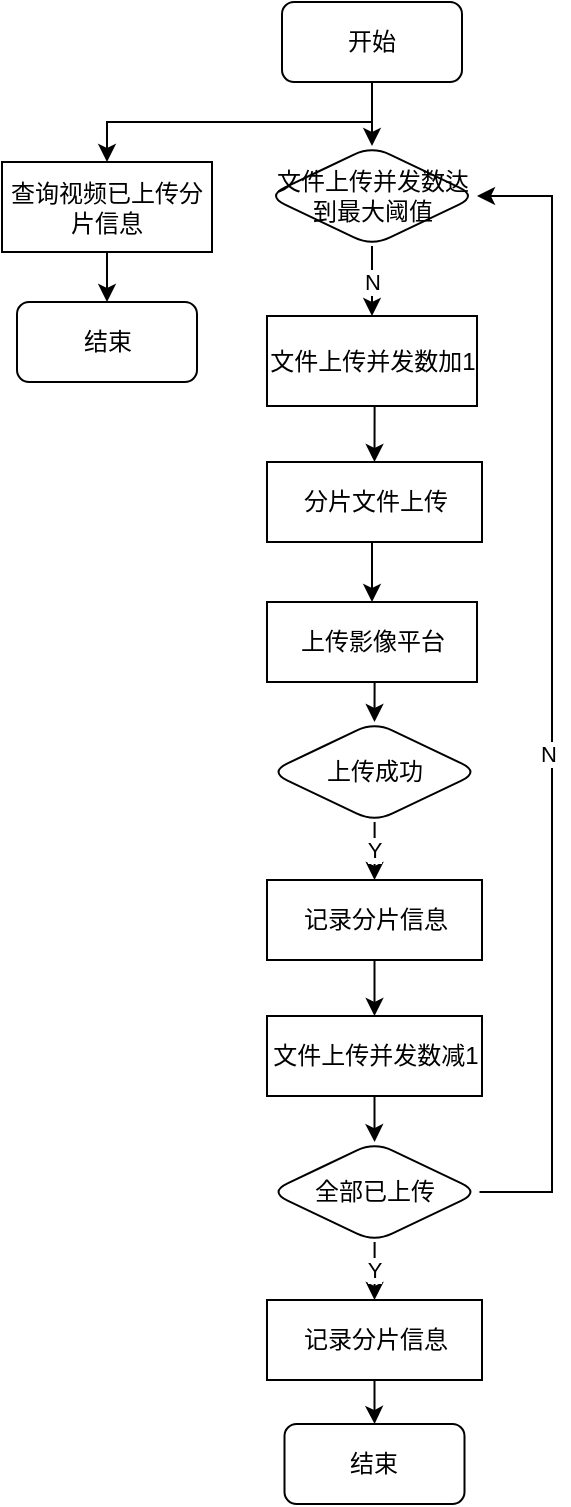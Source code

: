 <mxfile version="20.0.1" type="github">
  <diagram id="VuLt2vJsOYCiin1lV97F" name="Page-1">
    <mxGraphModel dx="1038" dy="545" grid="0" gridSize="10" guides="1" tooltips="1" connect="1" arrows="1" fold="1" page="1" pageScale="1" pageWidth="583" pageHeight="827" math="0" shadow="0">
      <root>
        <mxCell id="0" />
        <mxCell id="1" parent="0" />
        <mxCell id="1YPeotsfrwb8P1-ovOkX-18" value="" style="edgeStyle=orthogonalEdgeStyle;rounded=0;orthogonalLoop=1;jettySize=auto;html=1;" parent="1" source="1YPeotsfrwb8P1-ovOkX-6" target="1YPeotsfrwb8P1-ovOkX-17" edge="1">
          <mxGeometry relative="1" as="geometry" />
        </mxCell>
        <mxCell id="1YPeotsfrwb8P1-ovOkX-31" style="edgeStyle=orthogonalEdgeStyle;rounded=0;orthogonalLoop=1;jettySize=auto;html=1;exitX=0.5;exitY=1;exitDx=0;exitDy=0;" parent="1" source="1YPeotsfrwb8P1-ovOkX-6" target="1YPeotsfrwb8P1-ovOkX-13" edge="1">
          <mxGeometry relative="1" as="geometry" />
        </mxCell>
        <mxCell id="1YPeotsfrwb8P1-ovOkX-6" value="开始" style="rounded=1;whiteSpace=wrap;html=1;" parent="1" vertex="1">
          <mxGeometry x="242" y="31" width="90" height="40" as="geometry" />
        </mxCell>
        <mxCell id="1YPeotsfrwb8P1-ovOkX-20" style="edgeStyle=orthogonalEdgeStyle;rounded=0;orthogonalLoop=1;jettySize=auto;html=1;exitX=0.5;exitY=1;exitDx=0;exitDy=0;entryX=0.5;entryY=0;entryDx=0;entryDy=0;" parent="1" source="1YPeotsfrwb8P1-ovOkX-10" target="1YPeotsfrwb8P1-ovOkX-12" edge="1">
          <mxGeometry relative="1" as="geometry" />
        </mxCell>
        <mxCell id="1YPeotsfrwb8P1-ovOkX-10" value="文件上传并发数加1" style="rounded=0;whiteSpace=wrap;html=1;" parent="1" vertex="1">
          <mxGeometry x="234.5" y="188" width="105" height="45" as="geometry" />
        </mxCell>
        <mxCell id="1YPeotsfrwb8P1-ovOkX-25" style="edgeStyle=orthogonalEdgeStyle;rounded=0;orthogonalLoop=1;jettySize=auto;html=1;exitX=0.5;exitY=1;exitDx=0;exitDy=0;entryX=0.5;entryY=0;entryDx=0;entryDy=0;" parent="1" source="1YPeotsfrwb8P1-ovOkX-12" target="1YPeotsfrwb8P1-ovOkX-21" edge="1">
          <mxGeometry relative="1" as="geometry" />
        </mxCell>
        <mxCell id="1YPeotsfrwb8P1-ovOkX-12" value="分片文件上传" style="rounded=0;whiteSpace=wrap;html=1;" parent="1" vertex="1">
          <mxGeometry x="234.5" y="261" width="107.5" height="40" as="geometry" />
        </mxCell>
        <mxCell id="1YPeotsfrwb8P1-ovOkX-33" value="" style="edgeStyle=orthogonalEdgeStyle;rounded=0;orthogonalLoop=1;jettySize=auto;html=1;" parent="1" source="1YPeotsfrwb8P1-ovOkX-13" target="1YPeotsfrwb8P1-ovOkX-32" edge="1">
          <mxGeometry relative="1" as="geometry" />
        </mxCell>
        <mxCell id="1YPeotsfrwb8P1-ovOkX-13" value="查询视频已上传分片信息" style="rounded=0;whiteSpace=wrap;html=1;" parent="1" vertex="1">
          <mxGeometry x="102" y="111" width="105" height="45" as="geometry" />
        </mxCell>
        <mxCell id="1YPeotsfrwb8P1-ovOkX-19" value="N" style="edgeStyle=orthogonalEdgeStyle;rounded=0;orthogonalLoop=1;jettySize=auto;html=1;exitX=0.5;exitY=1;exitDx=0;exitDy=0;entryX=0.5;entryY=0;entryDx=0;entryDy=0;" parent="1" source="1YPeotsfrwb8P1-ovOkX-17" target="1YPeotsfrwb8P1-ovOkX-10" edge="1">
          <mxGeometry relative="1" as="geometry" />
        </mxCell>
        <mxCell id="1YPeotsfrwb8P1-ovOkX-17" value="文件上传并发数达到最大阈值" style="rhombus;whiteSpace=wrap;html=1;rounded=1;" parent="1" vertex="1">
          <mxGeometry x="234.5" y="103" width="105" height="50" as="geometry" />
        </mxCell>
        <mxCell id="1YPeotsfrwb8P1-ovOkX-26" style="edgeStyle=orthogonalEdgeStyle;rounded=0;orthogonalLoop=1;jettySize=auto;html=1;exitX=0.5;exitY=1;exitDx=0;exitDy=0;entryX=0.5;entryY=0;entryDx=0;entryDy=0;" parent="1" source="1YPeotsfrwb8P1-ovOkX-21" target="1YPeotsfrwb8P1-ovOkX-23" edge="1">
          <mxGeometry relative="1" as="geometry" />
        </mxCell>
        <mxCell id="1YPeotsfrwb8P1-ovOkX-21" value="上传影像平台" style="rounded=0;whiteSpace=wrap;html=1;" parent="1" vertex="1">
          <mxGeometry x="234.5" y="331" width="105" height="40" as="geometry" />
        </mxCell>
        <mxCell id="1YPeotsfrwb8P1-ovOkX-30" value="" style="edgeStyle=orthogonalEdgeStyle;rounded=0;orthogonalLoop=1;jettySize=auto;html=1;" parent="1" source="1YPeotsfrwb8P1-ovOkX-22" target="1YPeotsfrwb8P1-ovOkX-29" edge="1">
          <mxGeometry relative="1" as="geometry" />
        </mxCell>
        <mxCell id="1YPeotsfrwb8P1-ovOkX-22" value="记录分片信息" style="rounded=0;whiteSpace=wrap;html=1;" parent="1" vertex="1">
          <mxGeometry x="234.5" y="470" width="107.5" height="40" as="geometry" />
        </mxCell>
        <mxCell id="1YPeotsfrwb8P1-ovOkX-28" value="Y" style="edgeStyle=orthogonalEdgeStyle;rounded=0;orthogonalLoop=1;jettySize=auto;html=1;" parent="1" source="1YPeotsfrwb8P1-ovOkX-23" target="1YPeotsfrwb8P1-ovOkX-22" edge="1">
          <mxGeometry relative="1" as="geometry" />
        </mxCell>
        <mxCell id="1YPeotsfrwb8P1-ovOkX-23" value="上传成功" style="rhombus;whiteSpace=wrap;html=1;rounded=1;" parent="1" vertex="1">
          <mxGeometry x="235.75" y="391" width="105" height="50" as="geometry" />
        </mxCell>
        <mxCell id="1YPeotsfrwb8P1-ovOkX-35" value="" style="edgeStyle=orthogonalEdgeStyle;rounded=0;orthogonalLoop=1;jettySize=auto;html=1;" parent="1" source="1YPeotsfrwb8P1-ovOkX-29" target="1YPeotsfrwb8P1-ovOkX-34" edge="1">
          <mxGeometry relative="1" as="geometry" />
        </mxCell>
        <mxCell id="1YPeotsfrwb8P1-ovOkX-29" value="文件上传并发数减1" style="rounded=0;whiteSpace=wrap;html=1;" parent="1" vertex="1">
          <mxGeometry x="234.5" y="538" width="107.5" height="40" as="geometry" />
        </mxCell>
        <mxCell id="1YPeotsfrwb8P1-ovOkX-32" value="结束" style="rounded=1;whiteSpace=wrap;html=1;" parent="1" vertex="1">
          <mxGeometry x="109.5" y="181" width="90" height="40" as="geometry" />
        </mxCell>
        <mxCell id="1YPeotsfrwb8P1-ovOkX-37" value="Y" style="edgeStyle=orthogonalEdgeStyle;rounded=0;orthogonalLoop=1;jettySize=auto;html=1;" parent="1" source="1YPeotsfrwb8P1-ovOkX-34" target="1YPeotsfrwb8P1-ovOkX-36" edge="1">
          <mxGeometry relative="1" as="geometry" />
        </mxCell>
        <mxCell id="PEv6WC0p9GBlR8glV_Bn-6" style="edgeStyle=orthogonalEdgeStyle;rounded=0;orthogonalLoop=1;jettySize=auto;html=1;exitX=1;exitY=0.5;exitDx=0;exitDy=0;entryX=1;entryY=0.5;entryDx=0;entryDy=0;" edge="1" parent="1" source="1YPeotsfrwb8P1-ovOkX-34" target="1YPeotsfrwb8P1-ovOkX-17">
          <mxGeometry relative="1" as="geometry">
            <mxPoint x="445" y="90" as="targetPoint" />
            <Array as="points">
              <mxPoint x="377" y="626" />
              <mxPoint x="377" y="128" />
            </Array>
          </mxGeometry>
        </mxCell>
        <mxCell id="PEv6WC0p9GBlR8glV_Bn-7" value="N" style="edgeLabel;html=1;align=center;verticalAlign=middle;resizable=0;points=[];" vertex="1" connectable="0" parent="PEv6WC0p9GBlR8glV_Bn-6">
          <mxGeometry x="-0.106" y="2" relative="1" as="geometry">
            <mxPoint as="offset" />
          </mxGeometry>
        </mxCell>
        <mxCell id="1YPeotsfrwb8P1-ovOkX-34" value="全部已上传" style="rhombus;whiteSpace=wrap;html=1;rounded=1;" parent="1" vertex="1">
          <mxGeometry x="235.75" y="601" width="105" height="50" as="geometry" />
        </mxCell>
        <mxCell id="1YPeotsfrwb8P1-ovOkX-39" value="" style="edgeStyle=orthogonalEdgeStyle;rounded=0;orthogonalLoop=1;jettySize=auto;html=1;" parent="1" source="1YPeotsfrwb8P1-ovOkX-36" target="1YPeotsfrwb8P1-ovOkX-38" edge="1">
          <mxGeometry relative="1" as="geometry" />
        </mxCell>
        <mxCell id="1YPeotsfrwb8P1-ovOkX-36" value="记录分片信息" style="rounded=0;whiteSpace=wrap;html=1;" parent="1" vertex="1">
          <mxGeometry x="234.5" y="680" width="107.5" height="40" as="geometry" />
        </mxCell>
        <mxCell id="1YPeotsfrwb8P1-ovOkX-38" value="结束" style="rounded=1;whiteSpace=wrap;html=1;" parent="1" vertex="1">
          <mxGeometry x="243.25" y="742" width="90" height="40" as="geometry" />
        </mxCell>
      </root>
    </mxGraphModel>
  </diagram>
</mxfile>
